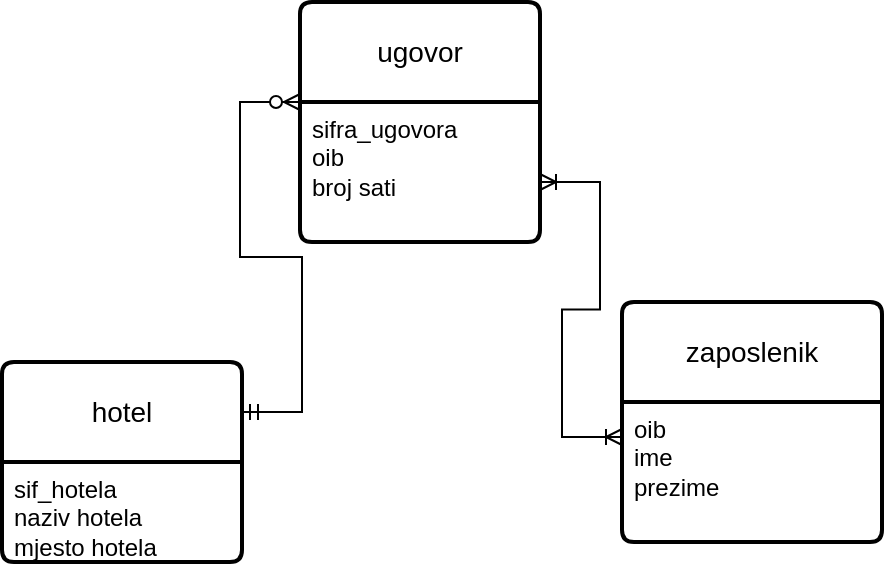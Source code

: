<mxfile version="22.1.3" type="github">
  <diagram name="Page-1" id="8VY837orhS6qWutK0BFP">
    <mxGraphModel dx="794" dy="375" grid="1" gridSize="10" guides="1" tooltips="1" connect="1" arrows="1" fold="1" page="1" pageScale="1" pageWidth="850" pageHeight="1100" math="0" shadow="0">
      <root>
        <mxCell id="0" />
        <mxCell id="1" parent="0" />
        <mxCell id="BUvNyQTKokhRnUWsIv63-1" value="ugovor" style="swimlane;childLayout=stackLayout;horizontal=1;startSize=50;horizontalStack=0;rounded=1;fontSize=14;fontStyle=0;strokeWidth=2;resizeParent=0;resizeLast=1;shadow=0;dashed=0;align=center;arcSize=4;whiteSpace=wrap;html=1;" vertex="1" parent="1">
          <mxGeometry x="329" y="20" width="120" height="120" as="geometry" />
        </mxCell>
        <mxCell id="BUvNyQTKokhRnUWsIv63-2" value="&lt;div&gt;sifra_ugovora&lt;/div&gt;&lt;div&gt;oib&lt;br&gt;&lt;/div&gt;broj sati " style="align=left;strokeColor=none;fillColor=none;spacingLeft=4;fontSize=12;verticalAlign=top;resizable=0;rotatable=0;part=1;html=1;" vertex="1" parent="BUvNyQTKokhRnUWsIv63-1">
          <mxGeometry y="50" width="120" height="70" as="geometry" />
        </mxCell>
        <mxCell id="BUvNyQTKokhRnUWsIv63-3" value="hotel" style="swimlane;childLayout=stackLayout;horizontal=1;startSize=50;horizontalStack=0;rounded=1;fontSize=14;fontStyle=0;strokeWidth=2;resizeParent=0;resizeLast=1;shadow=0;dashed=0;align=center;arcSize=4;whiteSpace=wrap;html=1;" vertex="1" parent="1">
          <mxGeometry x="180" y="200" width="120" height="100" as="geometry" />
        </mxCell>
        <mxCell id="BUvNyQTKokhRnUWsIv63-4" value="&lt;div&gt;sif_hotela&lt;/div&gt;&lt;div&gt;naziv hotela&lt;br&gt;&lt;/div&gt;mjesto hotela" style="align=left;strokeColor=none;fillColor=none;spacingLeft=4;fontSize=12;verticalAlign=top;resizable=0;rotatable=0;part=1;html=1;" vertex="1" parent="BUvNyQTKokhRnUWsIv63-3">
          <mxGeometry y="50" width="120" height="50" as="geometry" />
        </mxCell>
        <mxCell id="BUvNyQTKokhRnUWsIv63-5" value="zaposlenik" style="swimlane;childLayout=stackLayout;horizontal=1;startSize=50;horizontalStack=0;rounded=1;fontSize=14;fontStyle=0;strokeWidth=2;resizeParent=0;resizeLast=1;shadow=0;dashed=0;align=center;arcSize=4;whiteSpace=wrap;html=1;" vertex="1" parent="1">
          <mxGeometry x="490" y="170" width="130" height="120" as="geometry" />
        </mxCell>
        <mxCell id="BUvNyQTKokhRnUWsIv63-6" value="&lt;div&gt;oib&lt;/div&gt;&lt;div&gt;ime&lt;/div&gt;&lt;div&gt;prezime&lt;/div&gt;" style="align=left;strokeColor=none;fillColor=none;spacingLeft=4;fontSize=12;verticalAlign=top;resizable=0;rotatable=0;part=1;html=1;" vertex="1" parent="BUvNyQTKokhRnUWsIv63-5">
          <mxGeometry y="50" width="130" height="70" as="geometry" />
        </mxCell>
        <mxCell id="BUvNyQTKokhRnUWsIv63-8" value="" style="edgeStyle=entityRelationEdgeStyle;fontSize=12;html=1;endArrow=ERzeroToMany;startArrow=ERmandOne;rounded=0;exitX=1;exitY=0.25;exitDx=0;exitDy=0;entryX=0;entryY=0;entryDx=0;entryDy=0;" edge="1" parent="1" source="BUvNyQTKokhRnUWsIv63-3" target="BUvNyQTKokhRnUWsIv63-2">
          <mxGeometry width="100" height="100" relative="1" as="geometry">
            <mxPoint x="360" y="250" as="sourcePoint" />
            <mxPoint x="460" y="150" as="targetPoint" />
          </mxGeometry>
        </mxCell>
        <mxCell id="BUvNyQTKokhRnUWsIv63-10" value="" style="edgeStyle=entityRelationEdgeStyle;fontSize=12;html=1;endArrow=ERoneToMany;startArrow=ERoneToMany;rounded=0;entryX=1;entryY=0.75;entryDx=0;entryDy=0;exitX=0;exitY=0.25;exitDx=0;exitDy=0;" edge="1" parent="1" source="BUvNyQTKokhRnUWsIv63-6" target="BUvNyQTKokhRnUWsIv63-1">
          <mxGeometry width="100" height="100" relative="1" as="geometry">
            <mxPoint x="410" y="250" as="sourcePoint" />
            <mxPoint x="460" y="150" as="targetPoint" />
          </mxGeometry>
        </mxCell>
      </root>
    </mxGraphModel>
  </diagram>
</mxfile>
